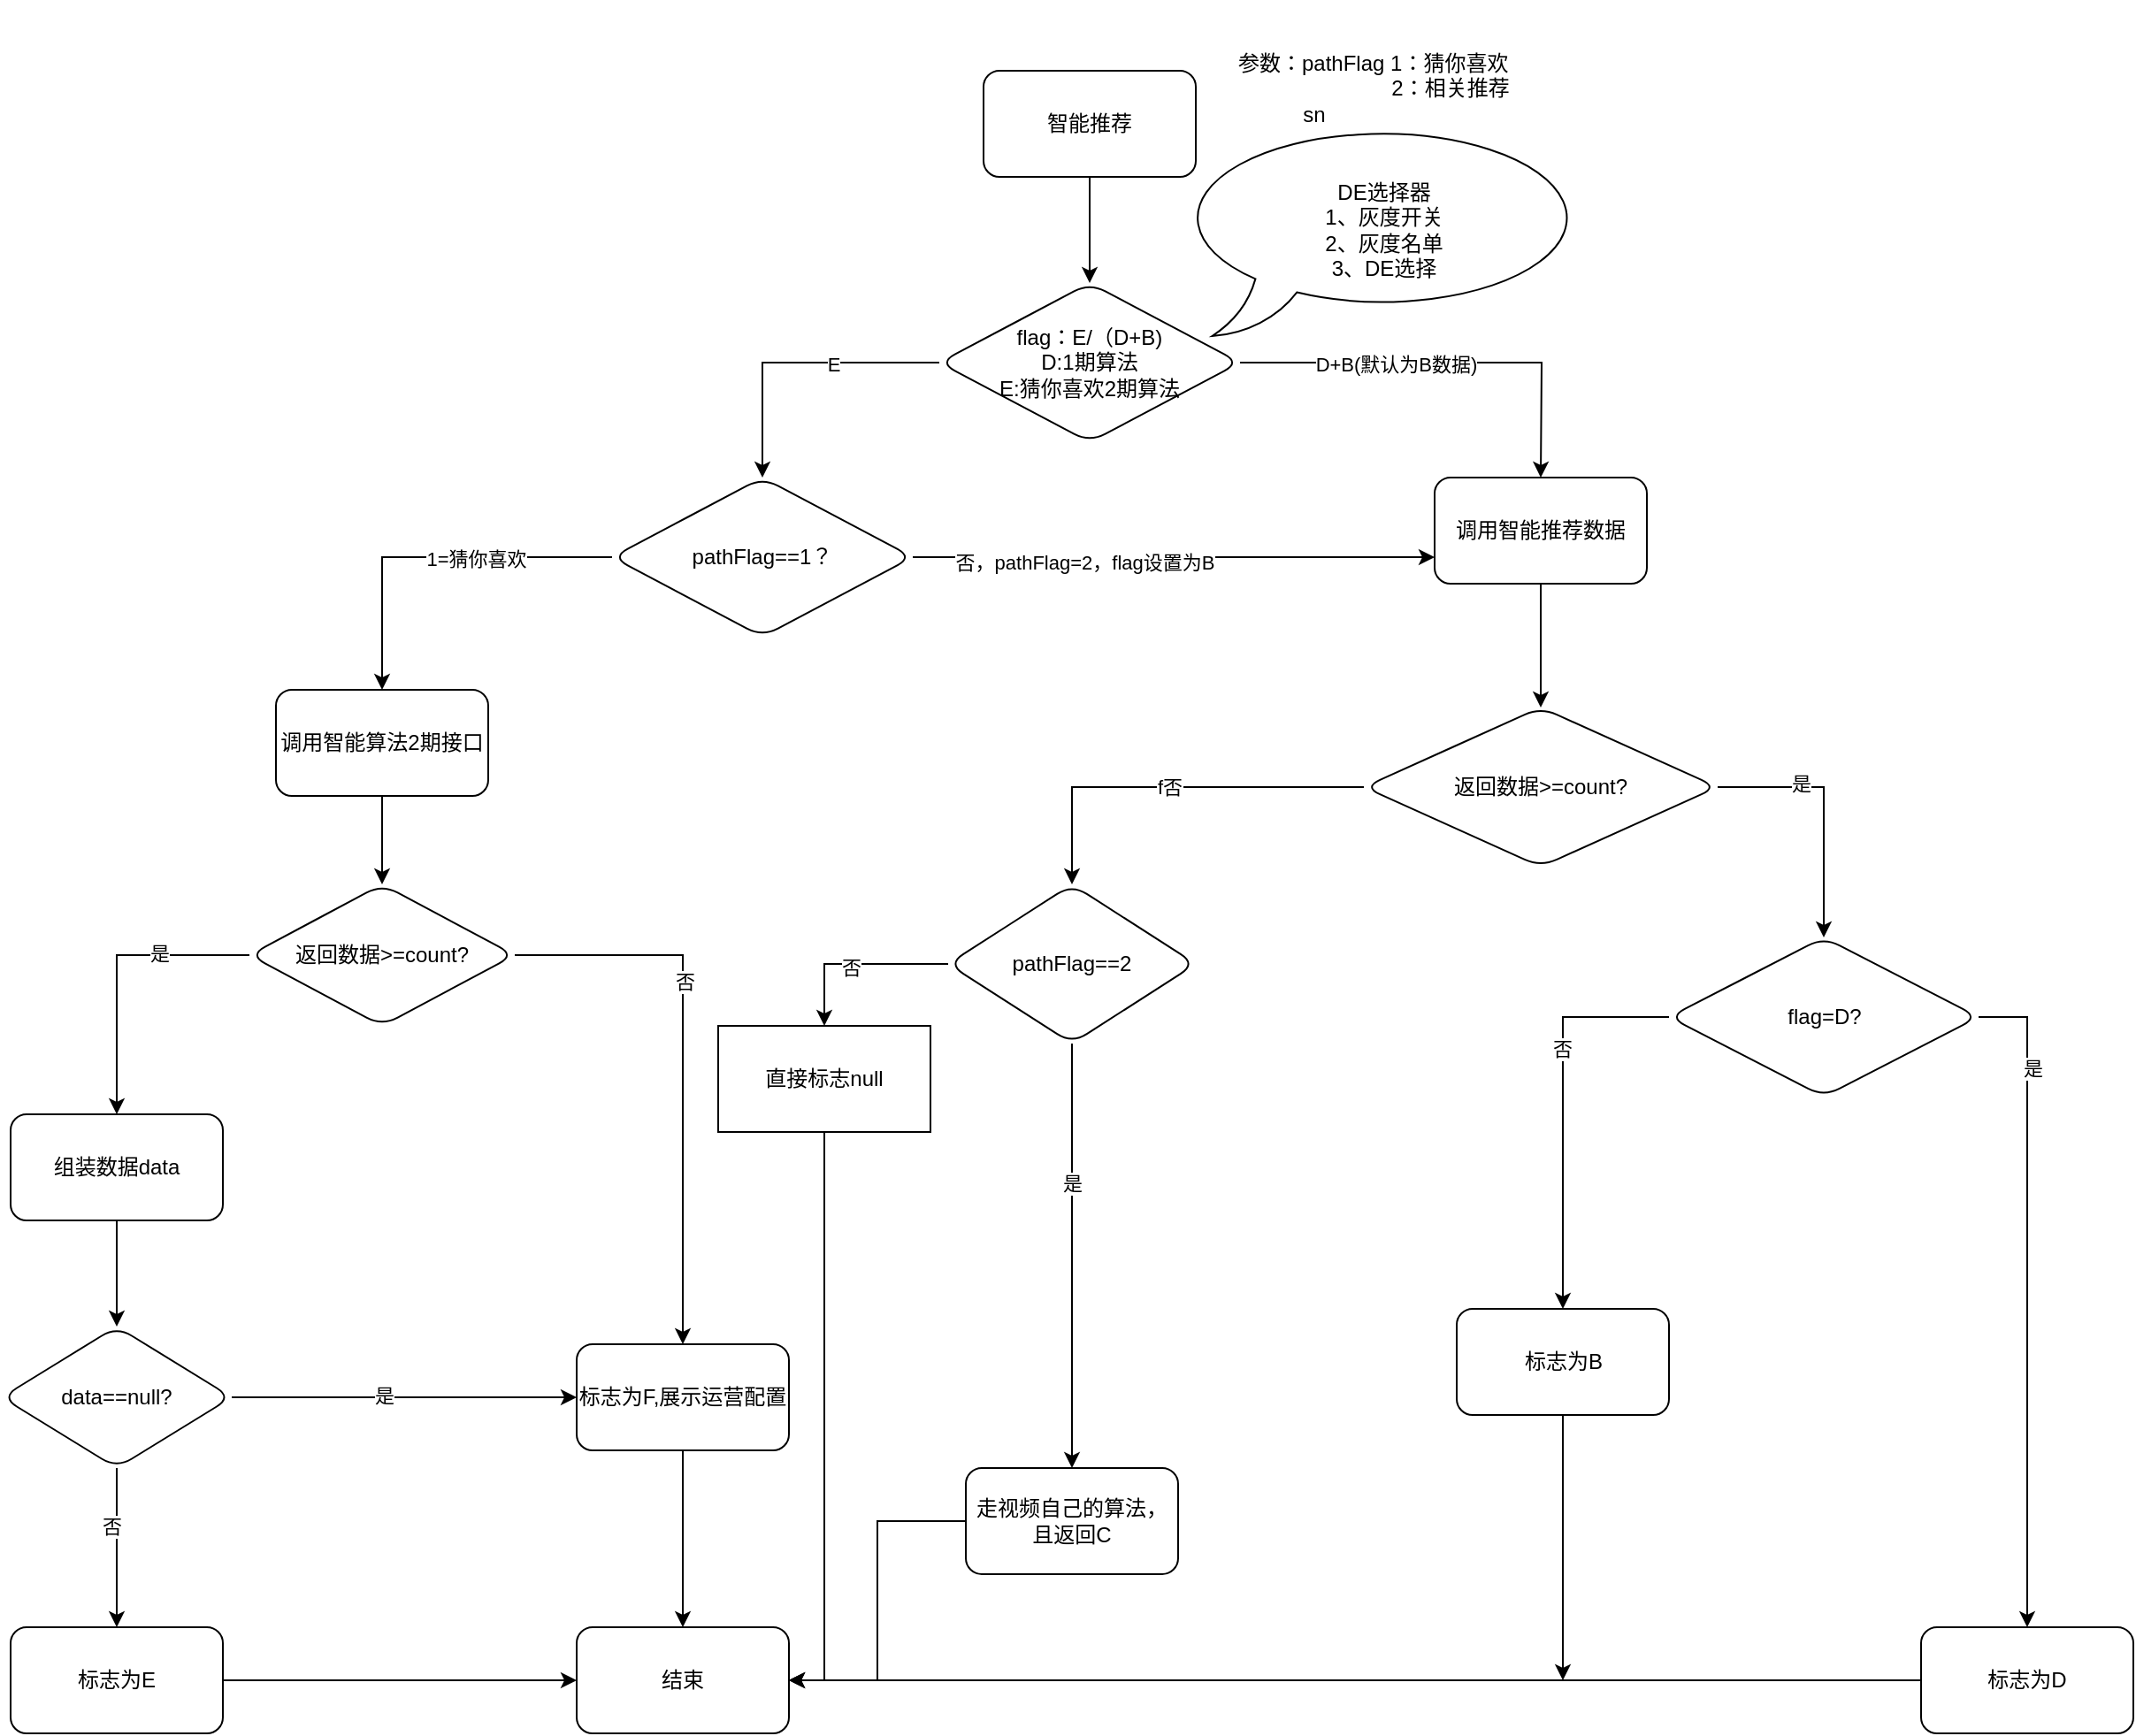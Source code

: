 <mxfile version="21.1.6" type="github" pages="2">
  <diagram name="第 1 页" id="HNVtbhJcvjeM-AeBnwST">
    <mxGraphModel dx="2874" dy="764" grid="1" gridSize="10" guides="1" tooltips="1" connect="1" arrows="1" fold="1" page="1" pageScale="1" pageWidth="1200" pageHeight="1920" math="0" shadow="0">
      <root>
        <mxCell id="0" />
        <mxCell id="1" parent="0" />
        <mxCell id="_MequutwR4jEU6ylbI1n-5" value="" style="edgeStyle=orthogonalEdgeStyle;rounded=0;orthogonalLoop=1;jettySize=auto;html=1;" edge="1" parent="1" source="_MequutwR4jEU6ylbI1n-2" target="_MequutwR4jEU6ylbI1n-4">
          <mxGeometry relative="1" as="geometry" />
        </mxCell>
        <mxCell id="_MequutwR4jEU6ylbI1n-2" value="智能推荐&lt;br&gt;" style="rounded=1;whiteSpace=wrap;html=1;" vertex="1" parent="1">
          <mxGeometry x="380" y="50" width="120" height="60" as="geometry" />
        </mxCell>
        <mxCell id="_MequutwR4jEU6ylbI1n-3" value="参数：pathFlag 1：猜你喜欢&lt;br&gt;&amp;nbsp; &amp;nbsp; &amp;nbsp; &amp;nbsp; &amp;nbsp; &amp;nbsp; &amp;nbsp; &amp;nbsp; &amp;nbsp; &amp;nbsp; &amp;nbsp; &amp;nbsp; &amp;nbsp; 2：相关推荐&lt;br&gt;&amp;nbsp; &amp;nbsp; &amp;nbsp; &amp;nbsp; &amp;nbsp; &amp;nbsp;sn" style="text;html=1;strokeColor=none;fillColor=none;align=left;verticalAlign=middle;whiteSpace=wrap;rounded=0;" vertex="1" parent="1">
          <mxGeometry x="522" y="10" width="210" height="100" as="geometry" />
        </mxCell>
        <mxCell id="_MequutwR4jEU6ylbI1n-8" value="" style="edgeStyle=orthogonalEdgeStyle;rounded=0;orthogonalLoop=1;jettySize=auto;html=1;" edge="1" parent="1" source="_MequutwR4jEU6ylbI1n-4" target="_MequutwR4jEU6ylbI1n-7">
          <mxGeometry relative="1" as="geometry" />
        </mxCell>
        <mxCell id="_MequutwR4jEU6ylbI1n-9" value="E" style="edgeLabel;html=1;align=center;verticalAlign=middle;resizable=0;points=[];" vertex="1" connectable="0" parent="_MequutwR4jEU6ylbI1n-8">
          <mxGeometry x="-0.273" y="1" relative="1" as="geometry">
            <mxPoint as="offset" />
          </mxGeometry>
        </mxCell>
        <mxCell id="_MequutwR4jEU6ylbI1n-78" value="" style="edgeStyle=orthogonalEdgeStyle;rounded=0;orthogonalLoop=1;jettySize=auto;html=1;" edge="1" parent="1" source="_MequutwR4jEU6ylbI1n-4">
          <mxGeometry relative="1" as="geometry">
            <mxPoint x="695" y="280" as="targetPoint" />
          </mxGeometry>
        </mxCell>
        <mxCell id="_MequutwR4jEU6ylbI1n-79" value="D+B(默认为B数据)" style="edgeLabel;html=1;align=center;verticalAlign=middle;resizable=0;points=[];" vertex="1" connectable="0" parent="_MequutwR4jEU6ylbI1n-78">
          <mxGeometry x="-0.258" y="-1" relative="1" as="geometry">
            <mxPoint as="offset" />
          </mxGeometry>
        </mxCell>
        <mxCell id="_MequutwR4jEU6ylbI1n-4" value="flag：E/（D+B)&lt;br&gt;D:1期算法&lt;br&gt;E:猜你喜欢2期算法" style="rhombus;whiteSpace=wrap;html=1;rounded=1;" vertex="1" parent="1">
          <mxGeometry x="355" y="170" width="170" height="90" as="geometry" />
        </mxCell>
        <mxCell id="_MequutwR4jEU6ylbI1n-6" value="DE选择器&lt;br&gt;1、灰度开关&lt;br&gt;2、灰度名单&lt;br&gt;3、DE选择" style="whiteSpace=wrap;html=1;shape=mxgraph.basic.oval_callout" vertex="1" parent="1">
          <mxGeometry x="490" y="80" width="233" height="120" as="geometry" />
        </mxCell>
        <mxCell id="_MequutwR4jEU6ylbI1n-11" value="" style="edgeStyle=orthogonalEdgeStyle;rounded=0;orthogonalLoop=1;jettySize=auto;html=1;" edge="1" parent="1" source="_MequutwR4jEU6ylbI1n-7" target="_MequutwR4jEU6ylbI1n-10">
          <mxGeometry relative="1" as="geometry" />
        </mxCell>
        <mxCell id="_MequutwR4jEU6ylbI1n-12" value="1=猜你喜欢" style="edgeLabel;html=1;align=center;verticalAlign=middle;resizable=0;points=[];" vertex="1" connectable="0" parent="_MequutwR4jEU6ylbI1n-11">
          <mxGeometry x="-0.249" y="1" relative="1" as="geometry">
            <mxPoint as="offset" />
          </mxGeometry>
        </mxCell>
        <mxCell id="_MequutwR4jEU6ylbI1n-117" style="edgeStyle=orthogonalEdgeStyle;rounded=0;orthogonalLoop=1;jettySize=auto;html=1;entryX=0;entryY=0.75;entryDx=0;entryDy=0;" edge="1" parent="1" source="_MequutwR4jEU6ylbI1n-7" target="_MequutwR4jEU6ylbI1n-81">
          <mxGeometry relative="1" as="geometry" />
        </mxCell>
        <mxCell id="_MequutwR4jEU6ylbI1n-118" value="否，pathFlag=2，flag设置为B" style="edgeLabel;html=1;align=center;verticalAlign=middle;resizable=0;points=[];" vertex="1" connectable="0" parent="_MequutwR4jEU6ylbI1n-117">
          <mxGeometry x="-0.342" y="-3" relative="1" as="geometry">
            <mxPoint as="offset" />
          </mxGeometry>
        </mxCell>
        <mxCell id="_MequutwR4jEU6ylbI1n-7" value="pathFlag==1？" style="rhombus;whiteSpace=wrap;html=1;rounded=1;" vertex="1" parent="1">
          <mxGeometry x="170" y="280" width="170" height="90" as="geometry" />
        </mxCell>
        <mxCell id="_MequutwR4jEU6ylbI1n-14" value="" style="edgeStyle=orthogonalEdgeStyle;rounded=0;orthogonalLoop=1;jettySize=auto;html=1;" edge="1" parent="1" source="_MequutwR4jEU6ylbI1n-10" target="_MequutwR4jEU6ylbI1n-13">
          <mxGeometry relative="1" as="geometry" />
        </mxCell>
        <mxCell id="_MequutwR4jEU6ylbI1n-10" value="调用智能算法2期接口" style="whiteSpace=wrap;html=1;rounded=1;" vertex="1" parent="1">
          <mxGeometry x="-20" y="400" width="120" height="60" as="geometry" />
        </mxCell>
        <mxCell id="_MequutwR4jEU6ylbI1n-16" value="" style="edgeStyle=orthogonalEdgeStyle;rounded=0;orthogonalLoop=1;jettySize=auto;html=1;" edge="1" parent="1" source="_MequutwR4jEU6ylbI1n-13" target="_MequutwR4jEU6ylbI1n-15">
          <mxGeometry relative="1" as="geometry" />
        </mxCell>
        <mxCell id="_MequutwR4jEU6ylbI1n-20" value="是" style="edgeLabel;html=1;align=center;verticalAlign=middle;resizable=0;points=[];" vertex="1" connectable="0" parent="_MequutwR4jEU6ylbI1n-16">
          <mxGeometry x="-0.382" y="-1" relative="1" as="geometry">
            <mxPoint as="offset" />
          </mxGeometry>
        </mxCell>
        <mxCell id="_MequutwR4jEU6ylbI1n-18" value="" style="edgeStyle=orthogonalEdgeStyle;rounded=0;orthogonalLoop=1;jettySize=auto;html=1;" edge="1" parent="1" source="_MequutwR4jEU6ylbI1n-13" target="_MequutwR4jEU6ylbI1n-17">
          <mxGeometry relative="1" as="geometry" />
        </mxCell>
        <mxCell id="_MequutwR4jEU6ylbI1n-19" value="否" style="edgeLabel;html=1;align=center;verticalAlign=middle;resizable=0;points=[];" vertex="1" connectable="0" parent="_MequutwR4jEU6ylbI1n-18">
          <mxGeometry x="-0.303" y="1" relative="1" as="geometry">
            <mxPoint as="offset" />
          </mxGeometry>
        </mxCell>
        <mxCell id="_MequutwR4jEU6ylbI1n-13" value="返回数据&amp;gt;=count?" style="rhombus;whiteSpace=wrap;html=1;rounded=1;" vertex="1" parent="1">
          <mxGeometry x="-35" y="510" width="150" height="80" as="geometry" />
        </mxCell>
        <mxCell id="_MequutwR4jEU6ylbI1n-22" value="" style="edgeStyle=orthogonalEdgeStyle;rounded=0;orthogonalLoop=1;jettySize=auto;html=1;" edge="1" parent="1" source="_MequutwR4jEU6ylbI1n-15" target="_MequutwR4jEU6ylbI1n-21">
          <mxGeometry relative="1" as="geometry" />
        </mxCell>
        <mxCell id="_MequutwR4jEU6ylbI1n-15" value="组装数据data" style="whiteSpace=wrap;html=1;rounded=1;" vertex="1" parent="1">
          <mxGeometry x="-170" y="640" width="120" height="60" as="geometry" />
        </mxCell>
        <mxCell id="_MequutwR4jEU6ylbI1n-28" value="" style="edgeStyle=orthogonalEdgeStyle;rounded=0;orthogonalLoop=1;jettySize=auto;html=1;" edge="1" parent="1" source="_MequutwR4jEU6ylbI1n-17" target="_MequutwR4jEU6ylbI1n-27">
          <mxGeometry relative="1" as="geometry" />
        </mxCell>
        <mxCell id="_MequutwR4jEU6ylbI1n-17" value="标志为F,展示运营配置" style="whiteSpace=wrap;html=1;rounded=1;" vertex="1" parent="1">
          <mxGeometry x="150" y="770" width="120" height="60" as="geometry" />
        </mxCell>
        <mxCell id="_MequutwR4jEU6ylbI1n-23" style="edgeStyle=orthogonalEdgeStyle;rounded=0;orthogonalLoop=1;jettySize=auto;html=1;exitX=1;exitY=0.5;exitDx=0;exitDy=0;entryX=0;entryY=0.5;entryDx=0;entryDy=0;" edge="1" parent="1" source="_MequutwR4jEU6ylbI1n-21" target="_MequutwR4jEU6ylbI1n-17">
          <mxGeometry relative="1" as="geometry" />
        </mxCell>
        <mxCell id="_MequutwR4jEU6ylbI1n-116" value="是" style="edgeLabel;html=1;align=center;verticalAlign=middle;resizable=0;points=[];" vertex="1" connectable="0" parent="_MequutwR4jEU6ylbI1n-23">
          <mxGeometry x="-0.118" y="1" relative="1" as="geometry">
            <mxPoint as="offset" />
          </mxGeometry>
        </mxCell>
        <mxCell id="_MequutwR4jEU6ylbI1n-26" value="" style="edgeStyle=orthogonalEdgeStyle;rounded=0;orthogonalLoop=1;jettySize=auto;html=1;" edge="1" parent="1" source="_MequutwR4jEU6ylbI1n-21" target="_MequutwR4jEU6ylbI1n-25">
          <mxGeometry relative="1" as="geometry" />
        </mxCell>
        <mxCell id="_MequutwR4jEU6ylbI1n-115" value="否" style="edgeLabel;html=1;align=center;verticalAlign=middle;resizable=0;points=[];" vertex="1" connectable="0" parent="_MequutwR4jEU6ylbI1n-26">
          <mxGeometry x="-0.267" y="-3" relative="1" as="geometry">
            <mxPoint as="offset" />
          </mxGeometry>
        </mxCell>
        <mxCell id="_MequutwR4jEU6ylbI1n-21" value="data==null?" style="rhombus;whiteSpace=wrap;html=1;rounded=1;" vertex="1" parent="1">
          <mxGeometry x="-175" y="760" width="130" height="80" as="geometry" />
        </mxCell>
        <mxCell id="_MequutwR4jEU6ylbI1n-29" style="edgeStyle=orthogonalEdgeStyle;rounded=0;orthogonalLoop=1;jettySize=auto;html=1;" edge="1" parent="1" source="_MequutwR4jEU6ylbI1n-25" target="_MequutwR4jEU6ylbI1n-27">
          <mxGeometry relative="1" as="geometry" />
        </mxCell>
        <mxCell id="_MequutwR4jEU6ylbI1n-25" value="标志为E" style="whiteSpace=wrap;html=1;rounded=1;" vertex="1" parent="1">
          <mxGeometry x="-170" y="930" width="120" height="60" as="geometry" />
        </mxCell>
        <mxCell id="_MequutwR4jEU6ylbI1n-27" value="结束" style="rounded=1;whiteSpace=wrap;html=1;" vertex="1" parent="1">
          <mxGeometry x="150" y="930" width="120" height="60" as="geometry" />
        </mxCell>
        <mxCell id="_MequutwR4jEU6ylbI1n-103" value="f否" style="edgeStyle=orthogonalEdgeStyle;rounded=0;orthogonalLoop=1;jettySize=auto;html=1;entryX=0.5;entryY=0;entryDx=0;entryDy=0;" edge="1" parent="1" source="_MequutwR4jEU6ylbI1n-48" target="_MequutwR4jEU6ylbI1n-68">
          <mxGeometry relative="1" as="geometry">
            <mxPoint x="515" y="455" as="targetPoint" />
          </mxGeometry>
        </mxCell>
        <mxCell id="_MequutwR4jEU6ylbI1n-112" style="edgeStyle=orthogonalEdgeStyle;rounded=0;orthogonalLoop=1;jettySize=auto;html=1;exitX=1;exitY=0.5;exitDx=0;exitDy=0;entryX=0.5;entryY=0;entryDx=0;entryDy=0;" edge="1" parent="1" source="_MequutwR4jEU6ylbI1n-48" target="_MequutwR4jEU6ylbI1n-92">
          <mxGeometry relative="1" as="geometry" />
        </mxCell>
        <mxCell id="_MequutwR4jEU6ylbI1n-113" value="是" style="edgeLabel;html=1;align=center;verticalAlign=middle;resizable=0;points=[];" vertex="1" connectable="0" parent="_MequutwR4jEU6ylbI1n-112">
          <mxGeometry x="-0.352" y="2" relative="1" as="geometry">
            <mxPoint as="offset" />
          </mxGeometry>
        </mxCell>
        <mxCell id="_MequutwR4jEU6ylbI1n-48" value="返回数据&amp;gt;=count?" style="rhombus;whiteSpace=wrap;html=1;rounded=1;" vertex="1" parent="1">
          <mxGeometry x="595" y="410" width="200" height="90" as="geometry" />
        </mxCell>
        <mxCell id="_MequutwR4jEU6ylbI1n-67" style="edgeStyle=orthogonalEdgeStyle;rounded=0;orthogonalLoop=1;jettySize=auto;html=1;entryX=1;entryY=0.5;entryDx=0;entryDy=0;" edge="1" parent="1" source="_MequutwR4jEU6ylbI1n-62" target="_MequutwR4jEU6ylbI1n-27">
          <mxGeometry relative="1" as="geometry" />
        </mxCell>
        <mxCell id="_MequutwR4jEU6ylbI1n-62" value="标志为D" style="whiteSpace=wrap;html=1;rounded=1;" vertex="1" parent="1">
          <mxGeometry x="910" y="930" width="120" height="60" as="geometry" />
        </mxCell>
        <mxCell id="_MequutwR4jEU6ylbI1n-71" value="" style="edgeStyle=orthogonalEdgeStyle;rounded=0;orthogonalLoop=1;jettySize=auto;html=1;" edge="1" parent="1" source="_MequutwR4jEU6ylbI1n-68" target="_MequutwR4jEU6ylbI1n-70">
          <mxGeometry relative="1" as="geometry" />
        </mxCell>
        <mxCell id="_MequutwR4jEU6ylbI1n-104" value="是" style="edgeLabel;html=1;align=center;verticalAlign=middle;resizable=0;points=[];" vertex="1" connectable="0" parent="_MequutwR4jEU6ylbI1n-71">
          <mxGeometry x="-0.344" relative="1" as="geometry">
            <mxPoint as="offset" />
          </mxGeometry>
        </mxCell>
        <mxCell id="_MequutwR4jEU6ylbI1n-108" style="edgeStyle=orthogonalEdgeStyle;rounded=0;orthogonalLoop=1;jettySize=auto;html=1;exitX=0;exitY=0.5;exitDx=0;exitDy=0;entryX=0.5;entryY=0;entryDx=0;entryDy=0;" edge="1" parent="1" source="_MequutwR4jEU6ylbI1n-68" target="_MequutwR4jEU6ylbI1n-109">
          <mxGeometry relative="1" as="geometry">
            <mxPoint x="530" y="620" as="targetPoint" />
          </mxGeometry>
        </mxCell>
        <mxCell id="_MequutwR4jEU6ylbI1n-110" value="否" style="edgeLabel;html=1;align=center;verticalAlign=middle;resizable=0;points=[];" vertex="1" connectable="0" parent="_MequutwR4jEU6ylbI1n-108">
          <mxGeometry x="0.058" y="2" relative="1" as="geometry">
            <mxPoint as="offset" />
          </mxGeometry>
        </mxCell>
        <mxCell id="_MequutwR4jEU6ylbI1n-68" value="pathFlag==2" style="rhombus;whiteSpace=wrap;html=1;rounded=1;" vertex="1" parent="1">
          <mxGeometry x="360" y="510" width="140" height="90" as="geometry" />
        </mxCell>
        <mxCell id="_MequutwR4jEU6ylbI1n-73" style="edgeStyle=orthogonalEdgeStyle;rounded=0;orthogonalLoop=1;jettySize=auto;html=1;entryX=1;entryY=0.5;entryDx=0;entryDy=0;" edge="1" parent="1" source="_MequutwR4jEU6ylbI1n-70" target="_MequutwR4jEU6ylbI1n-27">
          <mxGeometry relative="1" as="geometry" />
        </mxCell>
        <mxCell id="_MequutwR4jEU6ylbI1n-70" value="走视频自己的算法，且返回C" style="whiteSpace=wrap;html=1;rounded=1;" vertex="1" parent="1">
          <mxGeometry x="370" y="840" width="120" height="60" as="geometry" />
        </mxCell>
        <mxCell id="_MequutwR4jEU6ylbI1n-83" value="" style="edgeStyle=orthogonalEdgeStyle;rounded=0;orthogonalLoop=1;jettySize=auto;html=1;" edge="1" parent="1" source="_MequutwR4jEU6ylbI1n-81" target="_MequutwR4jEU6ylbI1n-48">
          <mxGeometry relative="1" as="geometry" />
        </mxCell>
        <mxCell id="_MequutwR4jEU6ylbI1n-81" value="调用智能推荐数据" style="whiteSpace=wrap;html=1;rounded=1;" vertex="1" parent="1">
          <mxGeometry x="635" y="280" width="120" height="60" as="geometry" />
        </mxCell>
        <mxCell id="_MequutwR4jEU6ylbI1n-94" value="" style="edgeStyle=orthogonalEdgeStyle;rounded=0;orthogonalLoop=1;jettySize=auto;html=1;exitX=1;exitY=0.5;exitDx=0;exitDy=0;" edge="1" parent="1" source="_MequutwR4jEU6ylbI1n-92" target="_MequutwR4jEU6ylbI1n-62">
          <mxGeometry relative="1" as="geometry" />
        </mxCell>
        <mxCell id="_MequutwR4jEU6ylbI1n-99" value="是" style="edgeLabel;html=1;align=center;verticalAlign=middle;resizable=0;points=[];" vertex="1" connectable="0" parent="_MequutwR4jEU6ylbI1n-94">
          <mxGeometry x="-0.698" y="3" relative="1" as="geometry">
            <mxPoint as="offset" />
          </mxGeometry>
        </mxCell>
        <mxCell id="_MequutwR4jEU6ylbI1n-96" value="" style="edgeStyle=orthogonalEdgeStyle;rounded=0;orthogonalLoop=1;jettySize=auto;html=1;exitX=0;exitY=0.5;exitDx=0;exitDy=0;" edge="1" parent="1" source="_MequutwR4jEU6ylbI1n-92" target="_MequutwR4jEU6ylbI1n-95">
          <mxGeometry relative="1" as="geometry" />
        </mxCell>
        <mxCell id="_MequutwR4jEU6ylbI1n-98" value="否" style="edgeLabel;html=1;align=center;verticalAlign=middle;resizable=0;points=[];" vertex="1" connectable="0" parent="_MequutwR4jEU6ylbI1n-96">
          <mxGeometry x="-0.307" y="-1" relative="1" as="geometry">
            <mxPoint as="offset" />
          </mxGeometry>
        </mxCell>
        <mxCell id="_MequutwR4jEU6ylbI1n-92" value="flag=D?" style="rhombus;whiteSpace=wrap;html=1;rounded=1;" vertex="1" parent="1">
          <mxGeometry x="767.5" y="540" width="175" height="90" as="geometry" />
        </mxCell>
        <mxCell id="_MequutwR4jEU6ylbI1n-114" style="edgeStyle=orthogonalEdgeStyle;rounded=0;orthogonalLoop=1;jettySize=auto;html=1;" edge="1" parent="1" source="_MequutwR4jEU6ylbI1n-95">
          <mxGeometry relative="1" as="geometry">
            <mxPoint x="707.5" y="960" as="targetPoint" />
          </mxGeometry>
        </mxCell>
        <mxCell id="_MequutwR4jEU6ylbI1n-95" value="标志为B" style="whiteSpace=wrap;html=1;rounded=1;" vertex="1" parent="1">
          <mxGeometry x="647.5" y="750" width="120" height="60" as="geometry" />
        </mxCell>
        <mxCell id="_MequutwR4jEU6ylbI1n-111" style="edgeStyle=orthogonalEdgeStyle;rounded=0;orthogonalLoop=1;jettySize=auto;html=1;entryX=1;entryY=0.5;entryDx=0;entryDy=0;" edge="1" parent="1" source="_MequutwR4jEU6ylbI1n-109" target="_MequutwR4jEU6ylbI1n-27">
          <mxGeometry relative="1" as="geometry" />
        </mxCell>
        <mxCell id="_MequutwR4jEU6ylbI1n-109" value="直接标志null" style="rounded=0;whiteSpace=wrap;html=1;" vertex="1" parent="1">
          <mxGeometry x="230" y="590" width="120" height="60" as="geometry" />
        </mxCell>
      </root>
    </mxGraphModel>
  </diagram>
  <diagram id="Tj8zT-sRkt48eEEP9qoi" name="第 2 页">
    <mxGraphModel dx="1674" dy="764" grid="1" gridSize="10" guides="1" tooltips="1" connect="1" arrows="1" fold="1" page="1" pageScale="1" pageWidth="1200" pageHeight="1920" math="0" shadow="0">
      <root>
        <mxCell id="0" />
        <mxCell id="1" parent="0" />
        <mxCell id="up2b5q9QEHXxEW1FAhej-3" value="" style="edgeStyle=orthogonalEdgeStyle;rounded=0;orthogonalLoop=1;jettySize=auto;html=1;" edge="1" parent="1" source="up2b5q9QEHXxEW1FAhej-1" target="up2b5q9QEHXxEW1FAhej-2">
          <mxGeometry relative="1" as="geometry" />
        </mxCell>
        <mxCell id="up2b5q9QEHXxEW1FAhej-1" value="智能推荐（猜你喜欢）" style="rounded=1;whiteSpace=wrap;html=1;" vertex="1" parent="1">
          <mxGeometry x="380" y="50" width="120" height="60" as="geometry" />
        </mxCell>
        <mxCell id="up2b5q9QEHXxEW1FAhej-6" value="" style="edgeStyle=orthogonalEdgeStyle;rounded=0;orthogonalLoop=1;jettySize=auto;html=1;" edge="1" parent="1" source="up2b5q9QEHXxEW1FAhej-2" target="up2b5q9QEHXxEW1FAhej-5">
          <mxGeometry relative="1" as="geometry" />
        </mxCell>
        <mxCell id="up2b5q9QEHXxEW1FAhej-7" value="E" style="edgeLabel;html=1;align=center;verticalAlign=middle;resizable=0;points=[];" vertex="1" connectable="0" parent="up2b5q9QEHXxEW1FAhej-6">
          <mxGeometry x="-0.111" y="-1" relative="1" as="geometry">
            <mxPoint as="offset" />
          </mxGeometry>
        </mxCell>
        <mxCell id="up2b5q9QEHXxEW1FAhej-11" value="" style="edgeStyle=orthogonalEdgeStyle;rounded=0;orthogonalLoop=1;jettySize=auto;html=1;" edge="1" parent="1" source="up2b5q9QEHXxEW1FAhej-2" target="up2b5q9QEHXxEW1FAhej-10">
          <mxGeometry relative="1" as="geometry" />
        </mxCell>
        <mxCell id="up2b5q9QEHXxEW1FAhej-12" value="D" style="edgeLabel;html=1;align=center;verticalAlign=middle;resizable=0;points=[];" vertex="1" connectable="0" parent="up2b5q9QEHXxEW1FAhej-11">
          <mxGeometry x="-0.15" y="-3" relative="1" as="geometry">
            <mxPoint as="offset" />
          </mxGeometry>
        </mxCell>
        <mxCell id="up2b5q9QEHXxEW1FAhej-2" value="D/E?" style="rhombus;whiteSpace=wrap;html=1;rounded=1;" vertex="1" parent="1">
          <mxGeometry x="400" y="180" width="80" height="80" as="geometry" />
        </mxCell>
        <mxCell id="up2b5q9QEHXxEW1FAhej-14" value="" style="edgeStyle=orthogonalEdgeStyle;rounded=0;orthogonalLoop=1;jettySize=auto;html=1;" edge="1" parent="1" source="up2b5q9QEHXxEW1FAhej-5" target="up2b5q9QEHXxEW1FAhej-13">
          <mxGeometry relative="1" as="geometry" />
        </mxCell>
        <mxCell id="up2b5q9QEHXxEW1FAhej-5" value="智能推荐2期算法" style="whiteSpace=wrap;html=1;rounded=1;" vertex="1" parent="1">
          <mxGeometry x="230" y="290" width="120" height="60" as="geometry" />
        </mxCell>
        <mxCell id="up2b5q9QEHXxEW1FAhej-19" value="" style="edgeStyle=orthogonalEdgeStyle;rounded=0;orthogonalLoop=1;jettySize=auto;html=1;" edge="1" parent="1" source="up2b5q9QEHXxEW1FAhej-10" target="up2b5q9QEHXxEW1FAhej-18">
          <mxGeometry relative="1" as="geometry" />
        </mxCell>
        <mxCell id="up2b5q9QEHXxEW1FAhej-10" value="智能推荐1期算法" style="whiteSpace=wrap;html=1;rounded=1;" vertex="1" parent="1">
          <mxGeometry x="520" y="290" width="120" height="60" as="geometry" />
        </mxCell>
        <mxCell id="up2b5q9QEHXxEW1FAhej-17" value="是" style="edgeStyle=orthogonalEdgeStyle;rounded=0;orthogonalLoop=1;jettySize=auto;html=1;" edge="1" parent="1" source="up2b5q9QEHXxEW1FAhej-13" target="up2b5q9QEHXxEW1FAhej-16">
          <mxGeometry relative="1" as="geometry" />
        </mxCell>
        <mxCell id="up2b5q9QEHXxEW1FAhej-22" value="" style="edgeStyle=orthogonalEdgeStyle;rounded=0;orthogonalLoop=1;jettySize=auto;html=1;" edge="1" parent="1" source="up2b5q9QEHXxEW1FAhej-13" target="up2b5q9QEHXxEW1FAhej-21">
          <mxGeometry relative="1" as="geometry" />
        </mxCell>
        <mxCell id="up2b5q9QEHXxEW1FAhej-13" value="返回数据&amp;gt;=count" style="rhombus;whiteSpace=wrap;html=1;rounded=1;" vertex="1" parent="1">
          <mxGeometry x="230" y="410" width="120" height="90" as="geometry" />
        </mxCell>
        <mxCell id="up2b5q9QEHXxEW1FAhej-30" style="edgeStyle=orthogonalEdgeStyle;rounded=0;orthogonalLoop=1;jettySize=auto;html=1;exitX=0.5;exitY=1;exitDx=0;exitDy=0;entryX=0.5;entryY=0;entryDx=0;entryDy=0;" edge="1" parent="1" source="up2b5q9QEHXxEW1FAhej-16" target="up2b5q9QEHXxEW1FAhej-25">
          <mxGeometry relative="1" as="geometry" />
        </mxCell>
        <mxCell id="up2b5q9QEHXxEW1FAhej-16" value="标志为E" style="whiteSpace=wrap;html=1;rounded=1;" vertex="1" parent="1">
          <mxGeometry x="360" y="530" width="120" height="60" as="geometry" />
        </mxCell>
        <mxCell id="up2b5q9QEHXxEW1FAhej-24" value="是" style="edgeStyle=orthogonalEdgeStyle;rounded=0;orthogonalLoop=1;jettySize=auto;html=1;" edge="1" parent="1" source="up2b5q9QEHXxEW1FAhej-18" target="up2b5q9QEHXxEW1FAhej-23">
          <mxGeometry relative="1" as="geometry" />
        </mxCell>
        <mxCell id="up2b5q9QEHXxEW1FAhej-26" value="" style="edgeStyle=orthogonalEdgeStyle;rounded=0;orthogonalLoop=1;jettySize=auto;html=1;" edge="1" parent="1" source="up2b5q9QEHXxEW1FAhej-18" target="up2b5q9QEHXxEW1FAhej-25">
          <mxGeometry relative="1" as="geometry" />
        </mxCell>
        <mxCell id="up2b5q9QEHXxEW1FAhej-27" value="否" style="edgeLabel;html=1;align=center;verticalAlign=middle;resizable=0;points=[];" vertex="1" connectable="0" parent="up2b5q9QEHXxEW1FAhej-26">
          <mxGeometry x="0.321" y="-3" relative="1" as="geometry">
            <mxPoint as="offset" />
          </mxGeometry>
        </mxCell>
        <mxCell id="up2b5q9QEHXxEW1FAhej-18" value="返回数据&amp;gt;=count" style="rhombus;whiteSpace=wrap;html=1;rounded=1;" vertex="1" parent="1">
          <mxGeometry x="660" y="380" width="110" height="80" as="geometry" />
        </mxCell>
        <mxCell id="up2b5q9QEHXxEW1FAhej-31" style="edgeStyle=orthogonalEdgeStyle;rounded=0;orthogonalLoop=1;jettySize=auto;html=1;exitX=0.5;exitY=1;exitDx=0;exitDy=0;entryX=0;entryY=0.5;entryDx=0;entryDy=0;" edge="1" parent="1" source="up2b5q9QEHXxEW1FAhej-21" target="up2b5q9QEHXxEW1FAhej-25">
          <mxGeometry relative="1" as="geometry" />
        </mxCell>
        <mxCell id="up2b5q9QEHXxEW1FAhej-21" value="标志为F展示运营配置数据" style="whiteSpace=wrap;html=1;rounded=1;" vertex="1" parent="1">
          <mxGeometry x="70" y="580" width="120" height="60" as="geometry" />
        </mxCell>
        <mxCell id="up2b5q9QEHXxEW1FAhej-28" style="edgeStyle=orthogonalEdgeStyle;rounded=0;orthogonalLoop=1;jettySize=auto;html=1;entryX=1;entryY=0.5;entryDx=0;entryDy=0;" edge="1" parent="1" source="up2b5q9QEHXxEW1FAhej-23" target="up2b5q9QEHXxEW1FAhej-25">
          <mxGeometry relative="1" as="geometry" />
        </mxCell>
        <mxCell id="up2b5q9QEHXxEW1FAhej-23" value="标志为D" style="whiteSpace=wrap;html=1;rounded=1;" vertex="1" parent="1">
          <mxGeometry x="660" y="690" width="120" height="60" as="geometry" />
        </mxCell>
        <mxCell id="up2b5q9QEHXxEW1FAhej-25" value="结束" style="whiteSpace=wrap;html=1;rounded=1;" vertex="1" parent="1">
          <mxGeometry x="470" y="690" width="120" height="60" as="geometry" />
        </mxCell>
      </root>
    </mxGraphModel>
  </diagram>
</mxfile>
